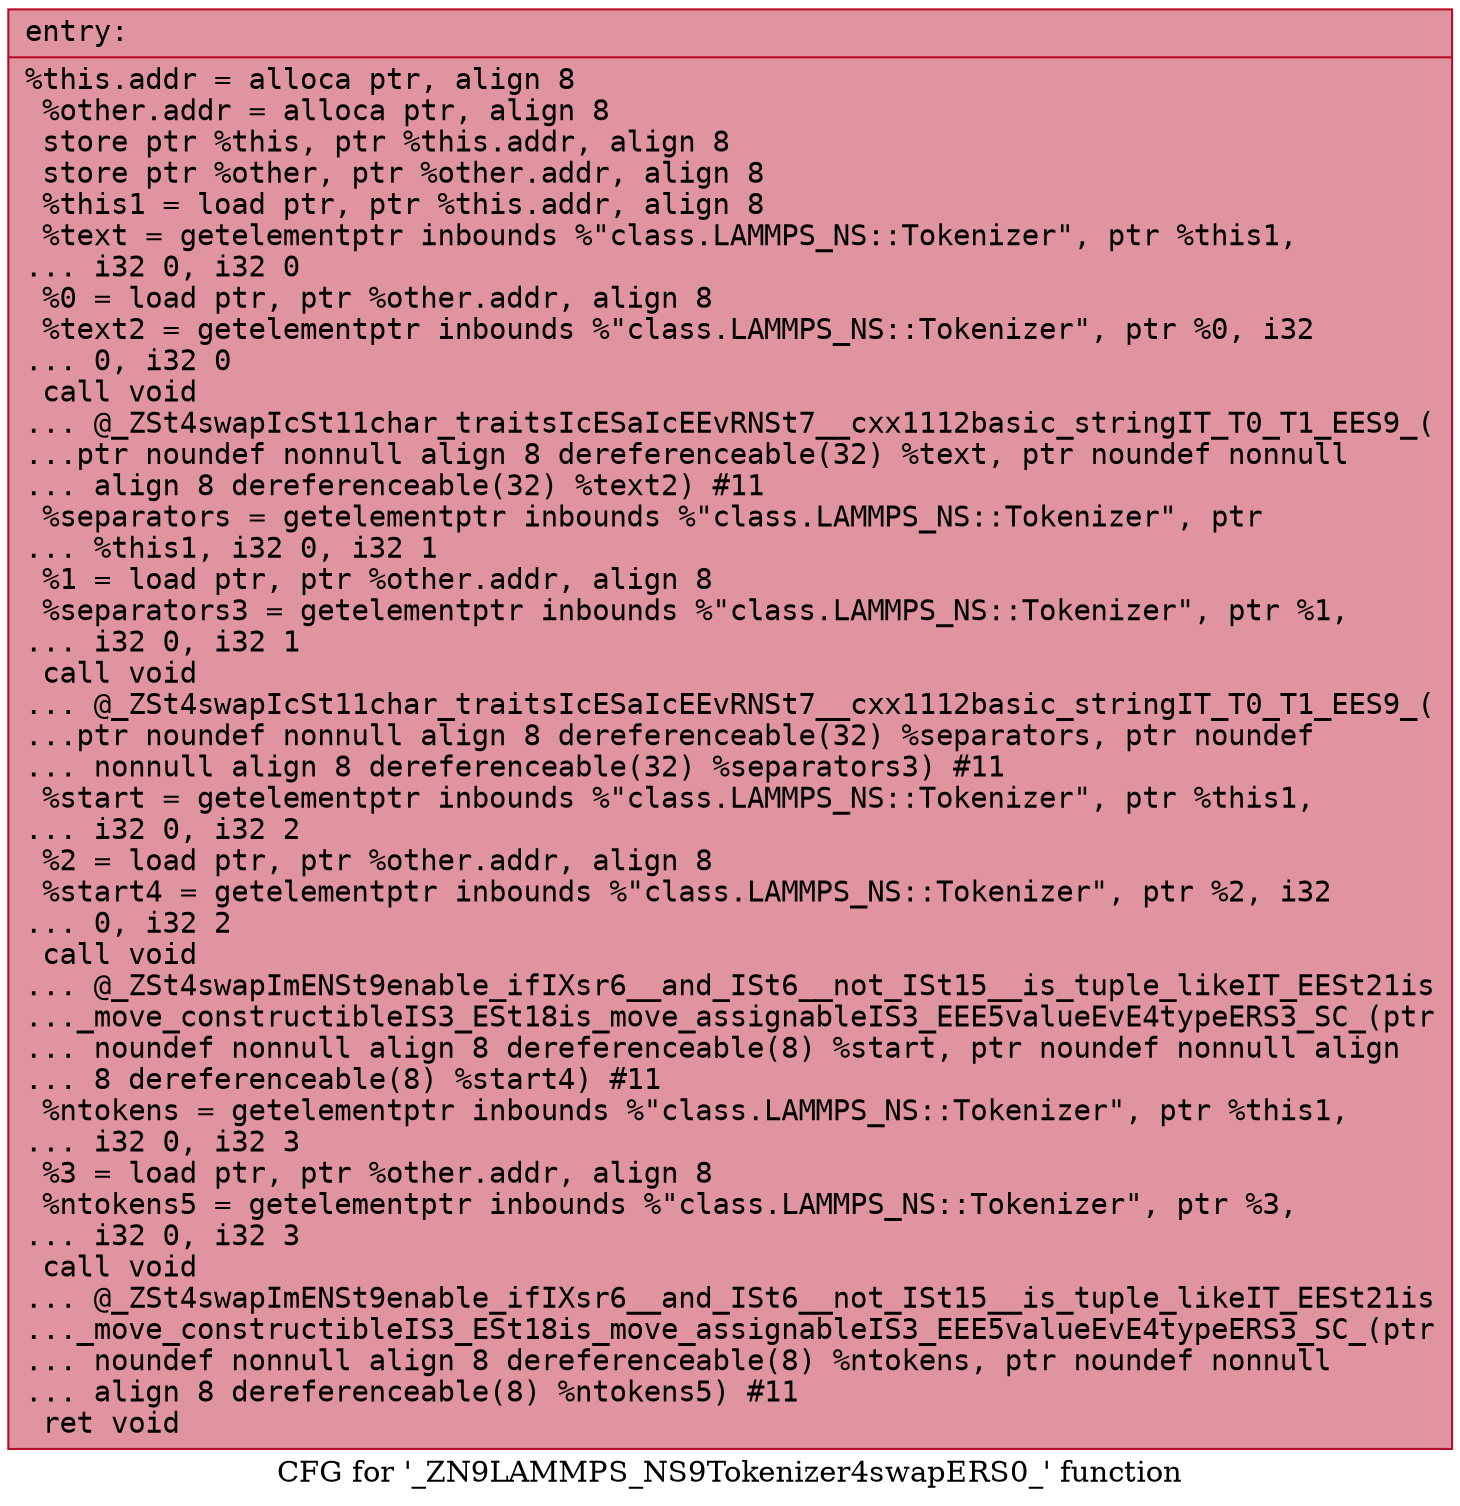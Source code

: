 digraph "CFG for '_ZN9LAMMPS_NS9Tokenizer4swapERS0_' function" {
	label="CFG for '_ZN9LAMMPS_NS9Tokenizer4swapERS0_' function";

	Node0x55ce20bb7410 [shape=record,color="#b70d28ff", style=filled, fillcolor="#b70d2870" fontname="Courier",label="{entry:\l|  %this.addr = alloca ptr, align 8\l  %other.addr = alloca ptr, align 8\l  store ptr %this, ptr %this.addr, align 8\l  store ptr %other, ptr %other.addr, align 8\l  %this1 = load ptr, ptr %this.addr, align 8\l  %text = getelementptr inbounds %\"class.LAMMPS_NS::Tokenizer\", ptr %this1,\l... i32 0, i32 0\l  %0 = load ptr, ptr %other.addr, align 8\l  %text2 = getelementptr inbounds %\"class.LAMMPS_NS::Tokenizer\", ptr %0, i32\l... 0, i32 0\l  call void\l... @_ZSt4swapIcSt11char_traitsIcESaIcEEvRNSt7__cxx1112basic_stringIT_T0_T1_EES9_(\l...ptr noundef nonnull align 8 dereferenceable(32) %text, ptr noundef nonnull\l... align 8 dereferenceable(32) %text2) #11\l  %separators = getelementptr inbounds %\"class.LAMMPS_NS::Tokenizer\", ptr\l... %this1, i32 0, i32 1\l  %1 = load ptr, ptr %other.addr, align 8\l  %separators3 = getelementptr inbounds %\"class.LAMMPS_NS::Tokenizer\", ptr %1,\l... i32 0, i32 1\l  call void\l... @_ZSt4swapIcSt11char_traitsIcESaIcEEvRNSt7__cxx1112basic_stringIT_T0_T1_EES9_(\l...ptr noundef nonnull align 8 dereferenceable(32) %separators, ptr noundef\l... nonnull align 8 dereferenceable(32) %separators3) #11\l  %start = getelementptr inbounds %\"class.LAMMPS_NS::Tokenizer\", ptr %this1,\l... i32 0, i32 2\l  %2 = load ptr, ptr %other.addr, align 8\l  %start4 = getelementptr inbounds %\"class.LAMMPS_NS::Tokenizer\", ptr %2, i32\l... 0, i32 2\l  call void\l... @_ZSt4swapImENSt9enable_ifIXsr6__and_ISt6__not_ISt15__is_tuple_likeIT_EESt21is\l..._move_constructibleIS3_ESt18is_move_assignableIS3_EEE5valueEvE4typeERS3_SC_(ptr\l... noundef nonnull align 8 dereferenceable(8) %start, ptr noundef nonnull align\l... 8 dereferenceable(8) %start4) #11\l  %ntokens = getelementptr inbounds %\"class.LAMMPS_NS::Tokenizer\", ptr %this1,\l... i32 0, i32 3\l  %3 = load ptr, ptr %other.addr, align 8\l  %ntokens5 = getelementptr inbounds %\"class.LAMMPS_NS::Tokenizer\", ptr %3,\l... i32 0, i32 3\l  call void\l... @_ZSt4swapImENSt9enable_ifIXsr6__and_ISt6__not_ISt15__is_tuple_likeIT_EESt21is\l..._move_constructibleIS3_ESt18is_move_assignableIS3_EEE5valueEvE4typeERS3_SC_(ptr\l... noundef nonnull align 8 dereferenceable(8) %ntokens, ptr noundef nonnull\l... align 8 dereferenceable(8) %ntokens5) #11\l  ret void\l}"];
}
